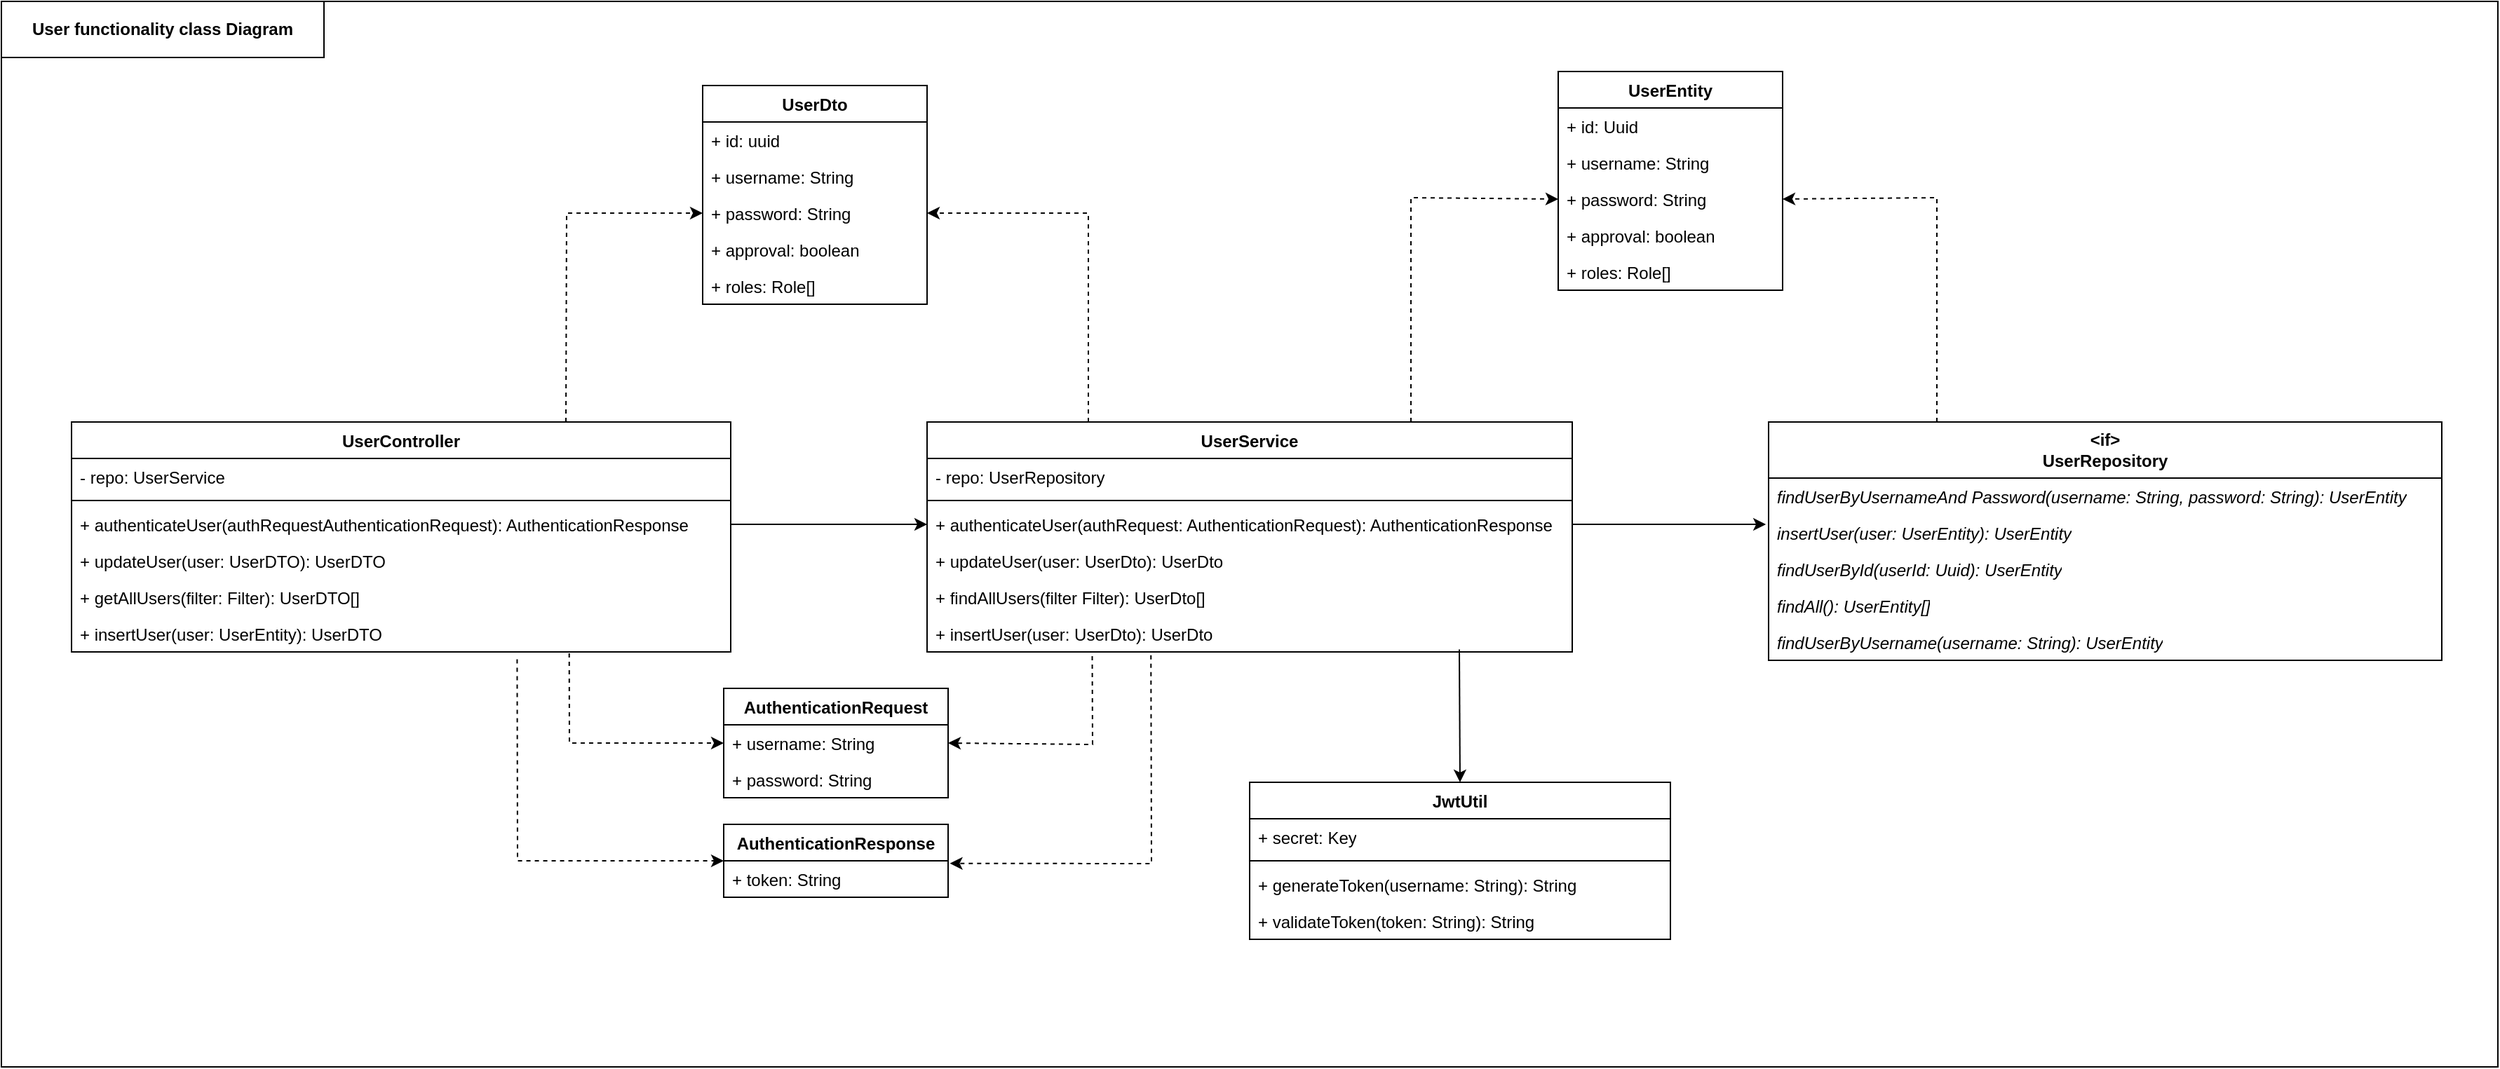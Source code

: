 <mxfile version="22.1.22" type="embed">
  <diagram id="WeiHg1UEI5DmnixMvg5C" name="Page-1">
    <mxGraphModel dx="2094" dy="673" grid="1" gridSize="10" guides="1" tooltips="1" connect="1" arrows="1" fold="1" page="1" pageScale="1" pageWidth="850" pageHeight="1100" math="0" shadow="0">
      <root>
        <mxCell id="0" />
        <mxCell id="1" parent="0" />
        <mxCell id="73" value="" style="rounded=0;whiteSpace=wrap;html=1;" vertex="1" parent="1">
          <mxGeometry x="-250" y="190" width="1780" height="760" as="geometry" />
        </mxCell>
        <mxCell id="2" value="UserEntity" style="swimlane;fontStyle=1;align=center;verticalAlign=top;childLayout=stackLayout;horizontal=1;startSize=26;horizontalStack=0;resizeParent=1;resizeParentMax=0;resizeLast=0;collapsible=1;marginBottom=0;whiteSpace=wrap;html=1;" vertex="1" parent="1">
          <mxGeometry x="860" y="240" width="160" height="156" as="geometry" />
        </mxCell>
        <mxCell id="15" value="+ id: Uuid" style="text;strokeColor=none;fillColor=none;align=left;verticalAlign=top;spacingLeft=4;spacingRight=4;overflow=hidden;rotatable=0;points=[[0,0.5],[1,0.5]];portConstraint=eastwest;whiteSpace=wrap;html=1;" vertex="1" parent="2">
          <mxGeometry y="26" width="160" height="26" as="geometry" />
        </mxCell>
        <mxCell id="3" value="+ username: String" style="text;strokeColor=none;fillColor=none;align=left;verticalAlign=top;spacingLeft=4;spacingRight=4;overflow=hidden;rotatable=0;points=[[0,0.5],[1,0.5]];portConstraint=eastwest;whiteSpace=wrap;html=1;" vertex="1" parent="2">
          <mxGeometry y="52" width="160" height="26" as="geometry" />
        </mxCell>
        <mxCell id="25" value="+ password: String" style="text;strokeColor=none;fillColor=none;align=left;verticalAlign=top;spacingLeft=4;spacingRight=4;overflow=hidden;rotatable=0;points=[[0,0.5],[1,0.5]];portConstraint=eastwest;whiteSpace=wrap;html=1;" vertex="1" parent="2">
          <mxGeometry y="78" width="160" height="26" as="geometry" />
        </mxCell>
        <mxCell id="33" value="+ approval: boolean" style="text;strokeColor=none;fillColor=none;align=left;verticalAlign=top;spacingLeft=4;spacingRight=4;overflow=hidden;rotatable=0;points=[[0,0.5],[1,0.5]];portConstraint=eastwest;whiteSpace=wrap;html=1;" vertex="1" parent="2">
          <mxGeometry y="104" width="160" height="26" as="geometry" />
        </mxCell>
        <mxCell id="26" value="+ roles: Role[]" style="text;strokeColor=none;fillColor=none;align=left;verticalAlign=top;spacingLeft=4;spacingRight=4;overflow=hidden;rotatable=0;points=[[0,0.5],[1,0.5]];portConstraint=eastwest;whiteSpace=wrap;html=1;" vertex="1" parent="2">
          <mxGeometry y="130" width="160" height="26" as="geometry" />
        </mxCell>
        <mxCell id="21" value="&lt;b&gt;&amp;lt;if&amp;gt;&lt;br&gt;UserRepository&lt;/b&gt;" style="swimlane;fontStyle=0;childLayout=stackLayout;horizontal=1;startSize=40;fillColor=none;horizontalStack=0;resizeParent=1;resizeParentMax=0;resizeLast=0;collapsible=1;marginBottom=0;whiteSpace=wrap;html=1;" vertex="1" parent="1">
          <mxGeometry x="1010" y="490" width="480" height="170" as="geometry" />
        </mxCell>
        <mxCell id="22" value="&lt;i&gt;findUserByUsernameAnd Password(username: String, password: String): UserEntity&lt;/i&gt;" style="text;strokeColor=none;fillColor=none;align=left;verticalAlign=top;spacingLeft=4;spacingRight=4;overflow=hidden;rotatable=0;points=[[0,0.5],[1,0.5]];portConstraint=eastwest;whiteSpace=wrap;html=1;" vertex="1" parent="21">
          <mxGeometry y="40" width="480" height="26" as="geometry" />
        </mxCell>
        <mxCell id="23" value="&lt;i&gt;insertUser(user: UserEntity): UserEntity&lt;/i&gt;" style="text;strokeColor=none;fillColor=none;align=left;verticalAlign=top;spacingLeft=4;spacingRight=4;overflow=hidden;rotatable=0;points=[[0,0.5],[1,0.5]];portConstraint=eastwest;whiteSpace=wrap;html=1;" vertex="1" parent="21">
          <mxGeometry y="66" width="480" height="26" as="geometry" />
        </mxCell>
        <mxCell id="51" value="&lt;i&gt;findUserById(userId: Uuid): UserEntity&lt;/i&gt;" style="text;strokeColor=none;fillColor=none;align=left;verticalAlign=top;spacingLeft=4;spacingRight=4;overflow=hidden;rotatable=0;points=[[0,0.5],[1,0.5]];portConstraint=eastwest;whiteSpace=wrap;html=1;" vertex="1" parent="21">
          <mxGeometry y="92" width="480" height="26" as="geometry" />
        </mxCell>
        <mxCell id="76" value="&lt;i&gt;findAll(): UserEntity[]&lt;/i&gt;" style="text;strokeColor=none;fillColor=none;align=left;verticalAlign=top;spacingLeft=4;spacingRight=4;overflow=hidden;rotatable=0;points=[[0,0.5],[1,0.5]];portConstraint=eastwest;whiteSpace=wrap;html=1;" vertex="1" parent="21">
          <mxGeometry y="118" width="480" height="26" as="geometry" />
        </mxCell>
        <mxCell id="24" value="&lt;i&gt;findUserByUsername(username: String): UserEntity&lt;/i&gt;" style="text;strokeColor=none;fillColor=none;align=left;verticalAlign=top;spacingLeft=4;spacingRight=4;overflow=hidden;rotatable=0;points=[[0,0.5],[1,0.5]];portConstraint=eastwest;whiteSpace=wrap;html=1;" vertex="1" parent="21">
          <mxGeometry y="144" width="480" height="26" as="geometry" />
        </mxCell>
        <mxCell id="27" value="UserService" style="swimlane;fontStyle=1;align=center;verticalAlign=top;childLayout=stackLayout;horizontal=1;startSize=26;horizontalStack=0;resizeParent=1;resizeParentMax=0;resizeLast=0;collapsible=1;marginBottom=0;whiteSpace=wrap;html=1;" vertex="1" parent="1">
          <mxGeometry x="410" y="490" width="460" height="164" as="geometry" />
        </mxCell>
        <mxCell id="28" value="- repo: UserRepository" style="text;strokeColor=none;fillColor=none;align=left;verticalAlign=top;spacingLeft=4;spacingRight=4;overflow=hidden;rotatable=0;points=[[0,0.5],[1,0.5]];portConstraint=eastwest;whiteSpace=wrap;html=1;" vertex="1" parent="27">
          <mxGeometry y="26" width="460" height="26" as="geometry" />
        </mxCell>
        <mxCell id="29" value="" style="line;strokeWidth=1;fillColor=none;align=left;verticalAlign=middle;spacingTop=-1;spacingLeft=3;spacingRight=3;rotatable=0;labelPosition=right;points=[];portConstraint=eastwest;strokeColor=inherit;" vertex="1" parent="27">
          <mxGeometry y="52" width="460" height="8" as="geometry" />
        </mxCell>
        <mxCell id="30" value="+ authenticateUser(authRequest: AuthenticationRequest): AuthenticationResponse" style="text;strokeColor=none;fillColor=none;align=left;verticalAlign=top;spacingLeft=4;spacingRight=4;overflow=hidden;rotatable=0;points=[[0,0.5],[1,0.5]];portConstraint=eastwest;whiteSpace=wrap;html=1;" vertex="1" parent="27">
          <mxGeometry y="60" width="460" height="26" as="geometry" />
        </mxCell>
        <mxCell id="31" value="+ updateUser(user: UserDto): UserDto" style="text;strokeColor=none;fillColor=none;align=left;verticalAlign=top;spacingLeft=4;spacingRight=4;overflow=hidden;rotatable=0;points=[[0,0.5],[1,0.5]];portConstraint=eastwest;whiteSpace=wrap;html=1;" vertex="1" parent="27">
          <mxGeometry y="86" width="460" height="26" as="geometry" />
        </mxCell>
        <mxCell id="77" value="+ findAllUsers(filter Filter): UserDto[]" style="text;strokeColor=none;fillColor=none;align=left;verticalAlign=top;spacingLeft=4;spacingRight=4;overflow=hidden;rotatable=0;points=[[0,0.5],[1,0.5]];portConstraint=eastwest;whiteSpace=wrap;html=1;" vertex="1" parent="27">
          <mxGeometry y="112" width="460" height="26" as="geometry" />
        </mxCell>
        <mxCell id="32" value="+ insertUser(user: UserDto): UserDto" style="text;strokeColor=none;fillColor=none;align=left;verticalAlign=top;spacingLeft=4;spacingRight=4;overflow=hidden;rotatable=0;points=[[0,0.5],[1,0.5]];portConstraint=eastwest;whiteSpace=wrap;html=1;" vertex="1" parent="27">
          <mxGeometry y="138" width="460" height="26" as="geometry" />
        </mxCell>
        <mxCell id="34" value="UserDto" style="swimlane;fontStyle=1;align=center;verticalAlign=top;childLayout=stackLayout;horizontal=1;startSize=26;horizontalStack=0;resizeParent=1;resizeParentMax=0;resizeLast=0;collapsible=1;marginBottom=0;whiteSpace=wrap;html=1;" vertex="1" parent="1">
          <mxGeometry x="250" y="250" width="160" height="156" as="geometry" />
        </mxCell>
        <mxCell id="35" value="+ id: uuid" style="text;strokeColor=none;fillColor=none;align=left;verticalAlign=top;spacingLeft=4;spacingRight=4;overflow=hidden;rotatable=0;points=[[0,0.5],[1,0.5]];portConstraint=eastwest;whiteSpace=wrap;html=1;" vertex="1" parent="34">
          <mxGeometry y="26" width="160" height="26" as="geometry" />
        </mxCell>
        <mxCell id="36" value="+ username: String" style="text;strokeColor=none;fillColor=none;align=left;verticalAlign=top;spacingLeft=4;spacingRight=4;overflow=hidden;rotatable=0;points=[[0,0.5],[1,0.5]];portConstraint=eastwest;whiteSpace=wrap;html=1;" vertex="1" parent="34">
          <mxGeometry y="52" width="160" height="26" as="geometry" />
        </mxCell>
        <mxCell id="37" value="+ password: String" style="text;strokeColor=none;fillColor=none;align=left;verticalAlign=top;spacingLeft=4;spacingRight=4;overflow=hidden;rotatable=0;points=[[0,0.5],[1,0.5]];portConstraint=eastwest;whiteSpace=wrap;html=1;" vertex="1" parent="34">
          <mxGeometry y="78" width="160" height="26" as="geometry" />
        </mxCell>
        <mxCell id="38" value="+ approval: boolean" style="text;strokeColor=none;fillColor=none;align=left;verticalAlign=top;spacingLeft=4;spacingRight=4;overflow=hidden;rotatable=0;points=[[0,0.5],[1,0.5]];portConstraint=eastwest;whiteSpace=wrap;html=1;" vertex="1" parent="34">
          <mxGeometry y="104" width="160" height="26" as="geometry" />
        </mxCell>
        <mxCell id="39" value="+ roles: Role[]" style="text;strokeColor=none;fillColor=none;align=left;verticalAlign=top;spacingLeft=4;spacingRight=4;overflow=hidden;rotatable=0;points=[[0,0.5],[1,0.5]];portConstraint=eastwest;whiteSpace=wrap;html=1;" vertex="1" parent="34">
          <mxGeometry y="130" width="160" height="26" as="geometry" />
        </mxCell>
        <mxCell id="40" value="UserController" style="swimlane;fontStyle=1;align=center;verticalAlign=top;childLayout=stackLayout;horizontal=1;startSize=26;horizontalStack=0;resizeParent=1;resizeParentMax=0;resizeLast=0;collapsible=1;marginBottom=0;whiteSpace=wrap;html=1;" vertex="1" parent="1">
          <mxGeometry x="-200" y="490" width="470" height="164" as="geometry" />
        </mxCell>
        <mxCell id="41" value="- repo: UserService" style="text;strokeColor=none;fillColor=none;align=left;verticalAlign=top;spacingLeft=4;spacingRight=4;overflow=hidden;rotatable=0;points=[[0,0.5],[1,0.5]];portConstraint=eastwest;whiteSpace=wrap;html=1;" vertex="1" parent="40">
          <mxGeometry y="26" width="470" height="26" as="geometry" />
        </mxCell>
        <mxCell id="42" value="" style="line;strokeWidth=1;fillColor=none;align=left;verticalAlign=middle;spacingTop=-1;spacingLeft=3;spacingRight=3;rotatable=0;labelPosition=right;points=[];portConstraint=eastwest;strokeColor=inherit;" vertex="1" parent="40">
          <mxGeometry y="52" width="470" height="8" as="geometry" />
        </mxCell>
        <mxCell id="43" value="+ authenticateUser(authRequestAuthenticationRequest): AuthenticationResponse" style="text;strokeColor=none;fillColor=none;align=left;verticalAlign=top;spacingLeft=4;spacingRight=4;overflow=hidden;rotatable=0;points=[[0,0.5],[1,0.5]];portConstraint=eastwest;whiteSpace=wrap;html=1;" vertex="1" parent="40">
          <mxGeometry y="60" width="470" height="26" as="geometry" />
        </mxCell>
        <mxCell id="44" value="+ updateUser(user: UserDTO): UserDTO" style="text;strokeColor=none;fillColor=none;align=left;verticalAlign=top;spacingLeft=4;spacingRight=4;overflow=hidden;rotatable=0;points=[[0,0.5],[1,0.5]];portConstraint=eastwest;whiteSpace=wrap;html=1;" vertex="1" parent="40">
          <mxGeometry y="86" width="470" height="26" as="geometry" />
        </mxCell>
        <mxCell id="75" value="+ getAllUsers(filter: Filter): UserDTO[]" style="text;strokeColor=none;fillColor=none;align=left;verticalAlign=top;spacingLeft=4;spacingRight=4;overflow=hidden;rotatable=0;points=[[0,0.5],[1,0.5]];portConstraint=eastwest;whiteSpace=wrap;html=1;" vertex="1" parent="40">
          <mxGeometry y="112" width="470" height="26" as="geometry" />
        </mxCell>
        <mxCell id="45" value="+ insertUser(user: UserEntity): UserDTO" style="text;strokeColor=none;fillColor=none;align=left;verticalAlign=top;spacingLeft=4;spacingRight=4;overflow=hidden;rotatable=0;points=[[0,0.5],[1,0.5]];portConstraint=eastwest;whiteSpace=wrap;html=1;" vertex="1" parent="40">
          <mxGeometry y="138" width="470" height="26" as="geometry" />
        </mxCell>
        <mxCell id="46" value="JwtUtil" style="swimlane;fontStyle=1;align=center;verticalAlign=top;childLayout=stackLayout;horizontal=1;startSize=26;horizontalStack=0;resizeParent=1;resizeParentMax=0;resizeLast=0;collapsible=1;marginBottom=0;whiteSpace=wrap;html=1;" vertex="1" parent="1">
          <mxGeometry x="640" y="747" width="300" height="112" as="geometry" />
        </mxCell>
        <mxCell id="47" value="+ secret: Key" style="text;strokeColor=none;fillColor=none;align=left;verticalAlign=top;spacingLeft=4;spacingRight=4;overflow=hidden;rotatable=0;points=[[0,0.5],[1,0.5]];portConstraint=eastwest;whiteSpace=wrap;html=1;" vertex="1" parent="46">
          <mxGeometry y="26" width="300" height="26" as="geometry" />
        </mxCell>
        <mxCell id="48" value="" style="line;strokeWidth=1;fillColor=none;align=left;verticalAlign=middle;spacingTop=-1;spacingLeft=3;spacingRight=3;rotatable=0;labelPosition=right;points=[];portConstraint=eastwest;strokeColor=inherit;" vertex="1" parent="46">
          <mxGeometry y="52" width="300" height="8" as="geometry" />
        </mxCell>
        <mxCell id="50" value="+ generateToken(username: String): String" style="text;strokeColor=none;fillColor=none;align=left;verticalAlign=top;spacingLeft=4;spacingRight=4;overflow=hidden;rotatable=0;points=[[0,0.5],[1,0.5]];portConstraint=eastwest;whiteSpace=wrap;html=1;" vertex="1" parent="46">
          <mxGeometry y="60" width="300" height="26" as="geometry" />
        </mxCell>
        <mxCell id="49" value="+ validateToken(token: String): String" style="text;strokeColor=none;fillColor=none;align=left;verticalAlign=top;spacingLeft=4;spacingRight=4;overflow=hidden;rotatable=0;points=[[0,0.5],[1,0.5]];portConstraint=eastwest;whiteSpace=wrap;html=1;" vertex="1" parent="46">
          <mxGeometry y="86" width="300" height="26" as="geometry" />
        </mxCell>
        <mxCell id="52" value="" style="endArrow=classic;html=1;rounded=0;exitX=1;exitY=0.5;exitDx=0;exitDy=0;entryX=0;entryY=0.5;entryDx=0;entryDy=0;" edge="1" parent="1" source="43" target="30">
          <mxGeometry width="50" height="50" relative="1" as="geometry">
            <mxPoint x="420" y="610" as="sourcePoint" />
            <mxPoint x="470" y="560" as="targetPoint" />
          </mxGeometry>
        </mxCell>
        <mxCell id="53" value="" style="endArrow=classic;html=1;rounded=0;entryX=-0.004;entryY=0.269;entryDx=0;entryDy=0;exitX=1;exitY=0.5;exitDx=0;exitDy=0;entryPerimeter=0;" edge="1" parent="1" source="30" target="23">
          <mxGeometry width="50" height="50" relative="1" as="geometry">
            <mxPoint x="420" y="610" as="sourcePoint" />
            <mxPoint x="470" y="560" as="targetPoint" />
          </mxGeometry>
        </mxCell>
        <mxCell id="54" value="" style="endArrow=classic;html=1;rounded=0;entryX=0.5;entryY=0;entryDx=0;entryDy=0;exitX=0.825;exitY=0.931;exitDx=0;exitDy=0;exitPerimeter=0;" edge="1" parent="1" source="32" target="46">
          <mxGeometry width="50" height="50" relative="1" as="geometry">
            <mxPoint x="460" y="610" as="sourcePoint" />
            <mxPoint x="510" y="560" as="targetPoint" />
          </mxGeometry>
        </mxCell>
        <mxCell id="55" value="" style="endArrow=classic;html=1;rounded=0;exitX=0.75;exitY=0;exitDx=0;exitDy=0;entryX=0;entryY=0.5;entryDx=0;entryDy=0;dashed=1;" edge="1" parent="1" source="40" target="37">
          <mxGeometry width="50" height="50" relative="1" as="geometry">
            <mxPoint x="460" y="610" as="sourcePoint" />
            <mxPoint x="510" y="560" as="targetPoint" />
            <Array as="points">
              <mxPoint x="153" y="341" />
            </Array>
          </mxGeometry>
        </mxCell>
        <mxCell id="56" value="" style="endArrow=classic;html=1;rounded=0;entryX=1;entryY=0.5;entryDx=0;entryDy=0;exitX=0.25;exitY=0;exitDx=0;exitDy=0;dashed=1;" edge="1" parent="1" source="27" target="37">
          <mxGeometry width="50" height="50" relative="1" as="geometry">
            <mxPoint x="460" y="610" as="sourcePoint" />
            <mxPoint x="510" y="560" as="targetPoint" />
            <Array as="points">
              <mxPoint x="525" y="341" />
            </Array>
          </mxGeometry>
        </mxCell>
        <mxCell id="57" value="" style="endArrow=classic;html=1;rounded=0;entryX=0;entryY=0.5;entryDx=0;entryDy=0;exitX=0.75;exitY=0;exitDx=0;exitDy=0;dashed=1;" edge="1" parent="1" source="27" target="25">
          <mxGeometry width="50" height="50" relative="1" as="geometry">
            <mxPoint x="460" y="610" as="sourcePoint" />
            <mxPoint x="510" y="560" as="targetPoint" />
            <Array as="points">
              <mxPoint x="755" y="330" />
            </Array>
          </mxGeometry>
        </mxCell>
        <mxCell id="58" value="" style="endArrow=classic;html=1;rounded=0;entryX=1;entryY=0.5;entryDx=0;entryDy=0;exitX=0.25;exitY=0;exitDx=0;exitDy=0;dashed=1;" edge="1" parent="1" source="21" target="25">
          <mxGeometry width="50" height="50" relative="1" as="geometry">
            <mxPoint x="460" y="610" as="sourcePoint" />
            <mxPoint x="510" y="560" as="targetPoint" />
            <Array as="points">
              <mxPoint x="1130" y="330" />
            </Array>
          </mxGeometry>
        </mxCell>
        <mxCell id="60" value="AuthenticationRequest" style="swimlane;fontStyle=1;align=center;verticalAlign=top;childLayout=stackLayout;horizontal=1;startSize=26;horizontalStack=0;resizeParent=1;resizeParentMax=0;resizeLast=0;collapsible=1;marginBottom=0;whiteSpace=wrap;html=1;" vertex="1" parent="1">
          <mxGeometry x="265" y="680" width="160" height="78" as="geometry" />
        </mxCell>
        <mxCell id="61" value="+ username: String" style="text;strokeColor=none;fillColor=none;align=left;verticalAlign=top;spacingLeft=4;spacingRight=4;overflow=hidden;rotatable=0;points=[[0,0.5],[1,0.5]];portConstraint=eastwest;whiteSpace=wrap;html=1;" vertex="1" parent="60">
          <mxGeometry y="26" width="160" height="26" as="geometry" />
        </mxCell>
        <mxCell id="62" value="+ password: String" style="text;strokeColor=none;fillColor=none;align=left;verticalAlign=top;spacingLeft=4;spacingRight=4;overflow=hidden;rotatable=0;points=[[0,0.5],[1,0.5]];portConstraint=eastwest;whiteSpace=wrap;html=1;" vertex="1" parent="60">
          <mxGeometry y="52" width="160" height="26" as="geometry" />
        </mxCell>
        <mxCell id="66" value="AuthenticationResponse" style="swimlane;fontStyle=1;align=center;verticalAlign=top;childLayout=stackLayout;horizontal=1;startSize=26;horizontalStack=0;resizeParent=1;resizeParentMax=0;resizeLast=0;collapsible=1;marginBottom=0;whiteSpace=wrap;html=1;" vertex="1" parent="1">
          <mxGeometry x="265" y="777" width="160" height="52" as="geometry" />
        </mxCell>
        <mxCell id="67" value="+ token: String" style="text;strokeColor=none;fillColor=none;align=left;verticalAlign=top;spacingLeft=4;spacingRight=4;overflow=hidden;rotatable=0;points=[[0,0.5],[1,0.5]];portConstraint=eastwest;whiteSpace=wrap;html=1;" vertex="1" parent="66">
          <mxGeometry y="26" width="160" height="26" as="geometry" />
        </mxCell>
        <mxCell id="69" value="" style="endArrow=classic;html=1;rounded=0;exitX=0.755;exitY=1.038;exitDx=0;exitDy=0;exitPerimeter=0;entryX=0;entryY=0.5;entryDx=0;entryDy=0;dashed=1;" edge="1" parent="1" source="45" target="61">
          <mxGeometry width="50" height="50" relative="1" as="geometry">
            <mxPoint x="700" y="590" as="sourcePoint" />
            <mxPoint x="750" y="540" as="targetPoint" />
            <Array as="points">
              <mxPoint x="155" y="719" />
            </Array>
          </mxGeometry>
        </mxCell>
        <mxCell id="70" value="" style="endArrow=classic;html=1;rounded=0;exitX=0.676;exitY=1.203;exitDx=0;exitDy=0;exitPerimeter=0;entryX=0;entryY=0.5;entryDx=0;entryDy=0;dashed=1;" edge="1" parent="1" source="45" target="66">
          <mxGeometry width="50" height="50" relative="1" as="geometry">
            <mxPoint x="700" y="590" as="sourcePoint" />
            <mxPoint x="750" y="540" as="targetPoint" />
            <Array as="points">
              <mxPoint x="118" y="803" />
            </Array>
          </mxGeometry>
        </mxCell>
        <mxCell id="71" value="" style="endArrow=classic;html=1;rounded=0;entryX=1;entryY=0.5;entryDx=0;entryDy=0;exitX=0.256;exitY=1.117;exitDx=0;exitDy=0;exitPerimeter=0;dashed=1;" edge="1" parent="1" source="32" target="61">
          <mxGeometry width="50" height="50" relative="1" as="geometry">
            <mxPoint x="750" y="640" as="sourcePoint" />
            <mxPoint x="800" y="590" as="targetPoint" />
            <Array as="points">
              <mxPoint x="528" y="720" />
            </Array>
          </mxGeometry>
        </mxCell>
        <mxCell id="72" value="" style="endArrow=classic;html=1;rounded=0;entryX=1.008;entryY=0.07;entryDx=0;entryDy=0;entryPerimeter=0;exitX=0.347;exitY=1.09;exitDx=0;exitDy=0;exitPerimeter=0;dashed=1;" edge="1" parent="1" source="32" target="67">
          <mxGeometry width="50" height="50" relative="1" as="geometry">
            <mxPoint x="750" y="640" as="sourcePoint" />
            <mxPoint x="800" y="590" as="targetPoint" />
            <Array as="points">
              <mxPoint x="570" y="805" />
            </Array>
          </mxGeometry>
        </mxCell>
        <mxCell id="74" value="&lt;b&gt;User functionality class Diagram&lt;/b&gt;" style="rounded=0;whiteSpace=wrap;html=1;" vertex="1" parent="1">
          <mxGeometry x="-250" y="190" width="230" height="40" as="geometry" />
        </mxCell>
      </root>
    </mxGraphModel>
  </diagram>
</mxfile>

